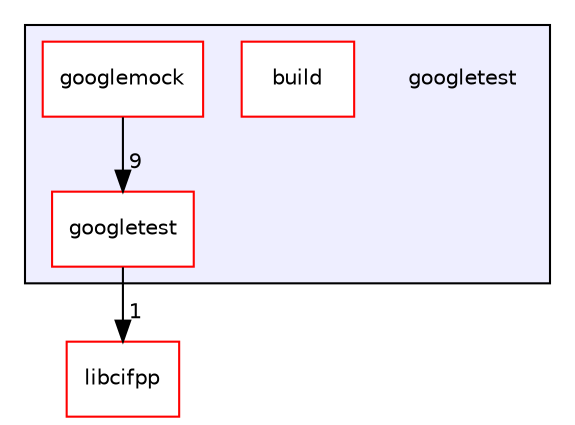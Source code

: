 digraph "googletest" {
  compound=true
  node [ fontsize="10", fontname="Helvetica"];
  edge [ labelfontsize="10", labelfontname="Helvetica"];
  subgraph clusterdir_2879053b84896c12ffc7981c1bfbc532 {
    graph [ bgcolor="#eeeeff", pencolor="black", label="" URL="dir_2879053b84896c12ffc7981c1bfbc532.html"];
    dir_2879053b84896c12ffc7981c1bfbc532 [shape=plaintext label="googletest"];
    dir_97431d289c866090a0c9e78dc031276e [shape=box label="build" color="red" fillcolor="white" style="filled" URL="dir_97431d289c866090a0c9e78dc031276e.html"];
    dir_eabfa435b6f6c58a855f6d8481e5f7a4 [shape=box label="googlemock" color="red" fillcolor="white" style="filled" URL="dir_eabfa435b6f6c58a855f6d8481e5f7a4.html"];
    dir_7b86808525f21adae85b84901a4f8edc [shape=box label="googletest" color="red" fillcolor="white" style="filled" URL="dir_7b86808525f21adae85b84901a4f8edc.html"];
  }
  dir_b362365bb487ae6494754fd242eeb3c9 [shape=box label="libcifpp" fillcolor="white" style="filled" color="red" URL="dir_b362365bb487ae6494754fd242eeb3c9.html"];
  dir_7b86808525f21adae85b84901a4f8edc->dir_b362365bb487ae6494754fd242eeb3c9 [headlabel="1", labeldistance=1.5 headhref="dir_000019_000001.html"];
  dir_eabfa435b6f6c58a855f6d8481e5f7a4->dir_7b86808525f21adae85b84901a4f8edc [headlabel="9", labeldistance=1.5 headhref="dir_000013_000019.html"];
}
